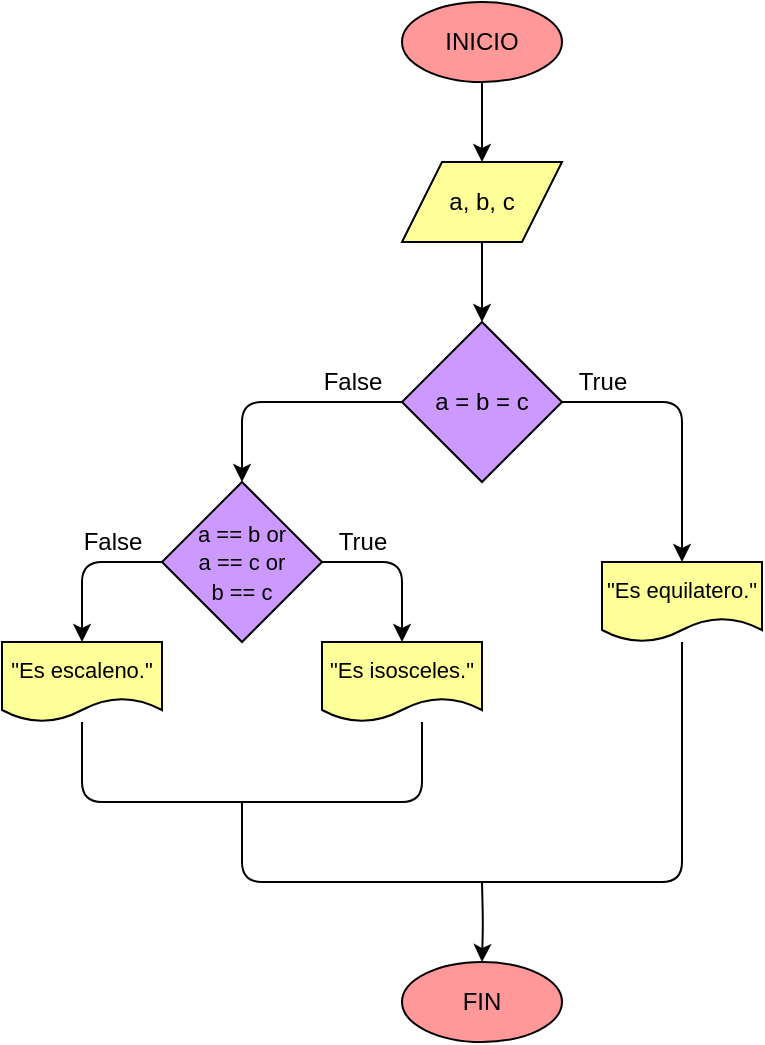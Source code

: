 <mxfile>
    <diagram id="-FJb0Lldx7T3bY0V7us4" name="Página-1">
        <mxGraphModel dx="520" dy="413" grid="1" gridSize="10" guides="1" tooltips="1" connect="1" arrows="1" fold="1" page="1" pageScale="1" pageWidth="827" pageHeight="1169" math="0" shadow="0">
            <root>
                <mxCell id="0"/>
                <mxCell id="1" parent="0"/>
                <mxCell id="4" value="" style="edgeStyle=none;html=1;strokeColor=#000000;fontColor=#000000;" parent="1" source="2" target="3" edge="1">
                    <mxGeometry relative="1" as="geometry"/>
                </mxCell>
                <mxCell id="2" value="INICIO" style="ellipse;whiteSpace=wrap;html=1;fillColor=#FF9999;fontColor=#000000;strokeColor=#000000;" parent="1" vertex="1">
                    <mxGeometry x="200" y="40" width="80" height="40" as="geometry"/>
                </mxCell>
                <mxCell id="6" value="" style="edgeStyle=none;html=1;strokeColor=#000000;fontColor=#000000;" parent="1" source="3" target="5" edge="1">
                    <mxGeometry relative="1" as="geometry"/>
                </mxCell>
                <mxCell id="3" value="a, b, c" style="shape=parallelogram;perimeter=parallelogramPerimeter;whiteSpace=wrap;html=1;fixedSize=1;fillColor=#FFFF99;fontColor=#000000;strokeColor=#000000;" parent="1" vertex="1">
                    <mxGeometry x="200" y="120" width="80" height="40" as="geometry"/>
                </mxCell>
                <mxCell id="10" style="edgeStyle=orthogonalEdgeStyle;html=1;exitX=0;exitY=0.5;exitDx=0;exitDy=0;entryX=0.5;entryY=0;entryDx=0;entryDy=0;fontFamily=Helvetica;strokeColor=#000000;fontColor=#000000;" parent="1" source="5" target="9" edge="1">
                    <mxGeometry relative="1" as="geometry"/>
                </mxCell>
                <mxCell id="27" style="edgeStyle=orthogonalEdgeStyle;html=1;exitX=1;exitY=0.5;exitDx=0;exitDy=0;entryX=0.5;entryY=0;entryDx=0;entryDy=0;fontSize=11;fontColor=#000000;strokeColor=#000000;" parent="1" source="5" target="26" edge="1">
                    <mxGeometry relative="1" as="geometry"/>
                </mxCell>
                <mxCell id="5" value="a = b = c" style="rhombus;whiteSpace=wrap;html=1;fillColor=#CC99FF;fontColor=#000000;strokeColor=#000000;" parent="1" vertex="1">
                    <mxGeometry x="200" y="200" width="80" height="80" as="geometry"/>
                </mxCell>
                <mxCell id="31" style="edgeStyle=orthogonalEdgeStyle;html=1;exitX=0;exitY=0.5;exitDx=0;exitDy=0;entryX=0.5;entryY=0;entryDx=0;entryDy=0;fontSize=11;fontColor=#000000;strokeColor=#000000;" parent="1" source="9" target="30" edge="1">
                    <mxGeometry relative="1" as="geometry"/>
                </mxCell>
                <mxCell id="9" value="&lt;font style=&quot;font-size: 11px&quot;&gt;a == b or &lt;br&gt;a == c or &lt;br&gt;b == c&lt;/font&gt;" style="rhombus;whiteSpace=wrap;html=1;fillColor=#CC99FF;fontColor=#000000;strokeColor=#000000;" parent="1" vertex="1">
                    <mxGeometry x="80" y="280" width="80" height="80" as="geometry"/>
                </mxCell>
                <mxCell id="20" value="" style="edgeStyle=orthogonalEdgeStyle;html=1;fontFamily=Helvetica;endArrow=classic;endFill=1;strokeColor=#000000;fontColor=#000000;" parent="1" target="19" edge="1">
                    <mxGeometry relative="1" as="geometry">
                        <mxPoint x="240" y="480" as="sourcePoint"/>
                    </mxGeometry>
                </mxCell>
                <mxCell id="19" value="FIN" style="ellipse;whiteSpace=wrap;html=1;fillColor=#FF9999;fontColor=#000000;strokeColor=#000000;" parent="1" vertex="1">
                    <mxGeometry x="200" y="520" width="80" height="40" as="geometry"/>
                </mxCell>
                <mxCell id="22" value="True" style="text;html=1;align=center;verticalAlign=middle;resizable=0;points=[];autosize=1;strokeColor=none;fillColor=none;fontFamily=Helvetica;fontColor=#000000;" parent="1" vertex="1">
                    <mxGeometry x="280" y="220" width="40" height="20" as="geometry"/>
                </mxCell>
                <mxCell id="23" value="True" style="text;html=1;align=center;verticalAlign=middle;resizable=0;points=[];autosize=1;strokeColor=none;fillColor=none;fontFamily=Helvetica;fontColor=#000000;" parent="1" vertex="1">
                    <mxGeometry x="160" y="300" width="40" height="20" as="geometry"/>
                </mxCell>
                <mxCell id="24" value="False" style="text;html=1;align=center;verticalAlign=middle;resizable=0;points=[];autosize=1;strokeColor=none;fillColor=none;fontFamily=Helvetica;fontColor=#000000;" parent="1" vertex="1">
                    <mxGeometry x="150" y="220" width="50" height="20" as="geometry"/>
                </mxCell>
                <mxCell id="25" value="False" style="text;html=1;align=center;verticalAlign=middle;resizable=0;points=[];autosize=1;strokeColor=none;fillColor=none;fontFamily=Helvetica;fontColor=#000000;" parent="1" vertex="1">
                    <mxGeometry x="30" y="300" width="50" height="20" as="geometry"/>
                </mxCell>
                <mxCell id="26" value="&quot;Es equilatero.&quot;" style="shape=document;whiteSpace=wrap;html=1;boundedLbl=1;fontSize=11;fontColor=#000000;strokeColor=#000000;fillColor=#FFFF99;" parent="1" vertex="1">
                    <mxGeometry x="300" y="320" width="80" height="40" as="geometry"/>
                </mxCell>
                <mxCell id="28" style="edgeStyle=orthogonalEdgeStyle;html=1;exitX=1;exitY=0.5;exitDx=0;exitDy=0;entryX=0.5;entryY=0;entryDx=0;entryDy=0;fontSize=11;fontColor=#000000;strokeColor=#000000;" parent="1" target="29" edge="1">
                    <mxGeometry relative="1" as="geometry">
                        <mxPoint x="160" y="320" as="sourcePoint"/>
                        <Array as="points">
                            <mxPoint x="200" y="320"/>
                        </Array>
                    </mxGeometry>
                </mxCell>
                <mxCell id="29" value="&quot;Es isosceles.&quot;" style="shape=document;whiteSpace=wrap;html=1;boundedLbl=1;fontSize=11;fontColor=#000000;strokeColor=#000000;fillColor=#FFFF99;" parent="1" vertex="1">
                    <mxGeometry x="160" y="360" width="80" height="40" as="geometry"/>
                </mxCell>
                <mxCell id="30" value="&quot;Es escaleno.&quot;" style="shape=document;whiteSpace=wrap;html=1;boundedLbl=1;fontSize=11;fontColor=#000000;strokeColor=#000000;fillColor=#FFFF99;" parent="1" vertex="1">
                    <mxGeometry y="360" width="80" height="40" as="geometry"/>
                </mxCell>
                <mxCell id="32" value="" style="endArrow=none;html=1;fontSize=11;fontColor=#000000;strokeColor=#000000;" parent="1" source="30" edge="1">
                    <mxGeometry width="50" height="50" relative="1" as="geometry">
                        <mxPoint x="50" y="400" as="sourcePoint"/>
                        <mxPoint x="210" y="400" as="targetPoint"/>
                        <Array as="points">
                            <mxPoint x="40" y="440"/>
                            <mxPoint x="210" y="440"/>
                        </Array>
                    </mxGeometry>
                </mxCell>
                <mxCell id="34" value="" style="endArrow=none;html=1;fontSize=11;fontColor=#000000;strokeColor=#000000;" parent="1" target="26" edge="1">
                    <mxGeometry width="50" height="50" relative="1" as="geometry">
                        <mxPoint x="120" y="440" as="sourcePoint"/>
                        <mxPoint x="290" y="440" as="targetPoint"/>
                        <Array as="points">
                            <mxPoint x="120" y="480"/>
                            <mxPoint x="340" y="480"/>
                        </Array>
                    </mxGeometry>
                </mxCell>
            </root>
        </mxGraphModel>
    </diagram>
</mxfile>